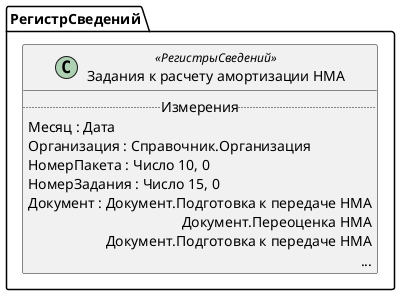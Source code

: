 ﻿@startuml ЗаданияКРасчетуАмортизацииНМА
'!include templates.wsd
'..\include templates.wsd
class РегистрСведений.ЗаданияКРасчетуАмортизацииНМА as "Задания к расчету амортизации НМА" <<РегистрыСведений>>
{
..Измерения..
Месяц : Дата
Организация : Справочник.Организация
НомерПакета : Число 10, 0
НомерЗадания : Число 15, 0
Документ : Документ.Подготовка к передаче НМА\rДокумент.Переоценка НМА\rДокумент.Подготовка к передаче НМА\r...
}
@enduml
